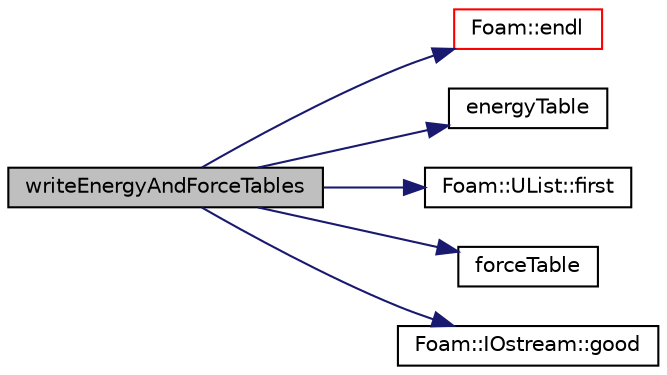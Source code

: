 digraph "writeEnergyAndForceTables"
{
  bgcolor="transparent";
  edge [fontname="Helvetica",fontsize="10",labelfontname="Helvetica",labelfontsize="10"];
  node [fontname="Helvetica",fontsize="10",shape=record];
  rankdir="LR";
  Node824 [label="writeEnergyAndForceTables",height=0.2,width=0.4,color="black", fillcolor="grey75", style="filled", fontcolor="black"];
  Node824 -> Node825 [color="midnightblue",fontsize="10",style="solid",fontname="Helvetica"];
  Node825 [label="Foam::endl",height=0.2,width=0.4,color="red",URL="$a21851.html#a2db8fe02a0d3909e9351bb4275b23ce4",tooltip="Add newline and flush stream. "];
  Node824 -> Node827 [color="midnightblue",fontsize="10",style="solid",fontname="Helvetica"];
  Node827 [label="energyTable",height=0.2,width=0.4,color="black",URL="$a25573.html#a8e84925b38ff70653ccffebbeb249b1d"];
  Node824 -> Node828 [color="midnightblue",fontsize="10",style="solid",fontname="Helvetica"];
  Node828 [label="Foam::UList::first",height=0.2,width=0.4,color="black",URL="$a26837.html#a1c9828bc3de9502754d944c95a2ce0d9",tooltip="Return the first element of the list. "];
  Node824 -> Node829 [color="midnightblue",fontsize="10",style="solid",fontname="Helvetica"];
  Node829 [label="forceTable",height=0.2,width=0.4,color="black",URL="$a25573.html#ab4033cb7d9a3dda51a39f73bc00a7297"];
  Node824 -> Node830 [color="midnightblue",fontsize="10",style="solid",fontname="Helvetica"];
  Node830 [label="Foam::IOstream::good",height=0.2,width=0.4,color="black",URL="$a27333.html#abdcc7f96f487faadc7769afcf58fe992",tooltip="Return true if next operation might succeed. "];
}
